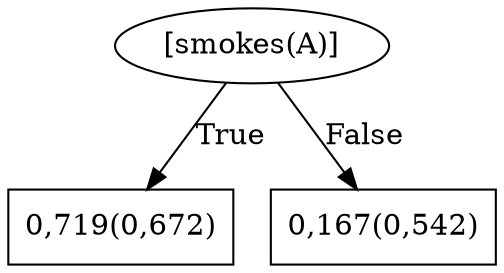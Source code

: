 digraph G{ 
1[label = "[smokes(A)]"];
1 -> 2[label="True"];
1 -> 3[label="False"];
2[shape = box,label = "0,719(0,672)"];
3[shape = box,label = "0,167(0,542)"];
}
